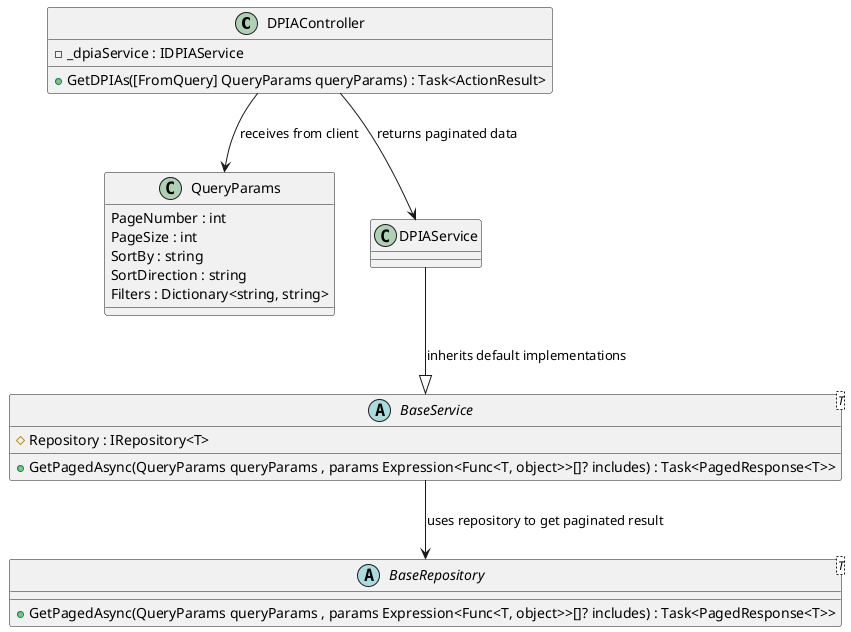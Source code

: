 @startuml

class DPIAController {
    -_dpiaService : IDPIAService

    +GetDPIAs([FromQuery] QueryParams queryParams) : Task<ActionResult>
}

class QueryParams {
    PageNumber : int
    PageSize : int
    SortBy : string
    SortDirection : string
    Filters : Dictionary<string, string>
}

class DPIAService {
}

abstract class BaseService<T> {
    #Repository : IRepository<T>
    +GetPagedAsync(QueryParams queryParams , params Expression<Func<T, object>>[]? includes) : Task<PagedResponse<T>>
}

abstract class BaseRepository<T> {
    +GetPagedAsync(QueryParams queryParams , params Expression<Func<T, object>>[]? includes) : Task<PagedResponse<T>>
}

DPIAController --> QueryParams : "receives from client"
DPIAController --> DPIAService : "returns paginated data"
DPIAService --|> BaseService : "inherits default implementations"
BaseService --> BaseRepository : "uses repository to get paginated result"

@enduml